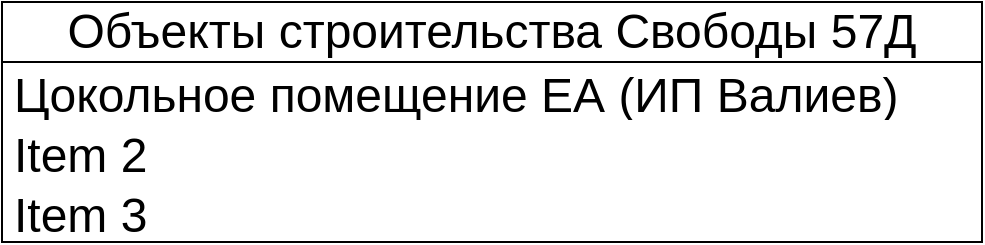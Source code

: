 <mxfile version="28.1.0">
  <diagram name="Страница — 1" id="jJp6xhVJ2gDI_GFMw5Dq">
    <mxGraphModel dx="1426" dy="743" grid="1" gridSize="10" guides="1" tooltips="1" connect="1" arrows="1" fold="1" page="1" pageScale="1" pageWidth="4681" pageHeight="3300" math="0" shadow="0">
      <root>
        <object label="" id="0">
          <mxCell />
        </object>
        <mxCell id="1" parent="0" />
        <mxCell id="VIt-c-x9ioLM3v6wMo8--2" value="Объекты строительства Свободы 57Д" style="swimlane;fontStyle=0;childLayout=stackLayout;horizontal=1;startSize=30;horizontalStack=0;resizeParent=1;resizeParentMax=0;resizeLast=0;collapsible=1;marginBottom=0;whiteSpace=wrap;html=1;fontSize=24;" parent="1" vertex="1">
          <mxGeometry x="40" y="30" width="490" height="120" as="geometry" />
        </mxCell>
        <mxCell id="VIt-c-x9ioLM3v6wMo8--3" value="Цокольное помещение ЕА (ИП Валиев)" style="text;strokeColor=none;fillColor=none;align=left;verticalAlign=middle;spacingLeft=4;spacingRight=4;overflow=hidden;points=[[0,0.5],[1,0.5]];portConstraint=eastwest;rotatable=0;whiteSpace=wrap;html=1;fontSize=24;movable=0;resizable=0;deletable=0;editable=0;locked=1;connectable=0;" parent="VIt-c-x9ioLM3v6wMo8--2" vertex="1">
          <mxGeometry y="30" width="490" height="30" as="geometry" />
        </mxCell>
        <mxCell id="VIt-c-x9ioLM3v6wMo8--4" value="Item 2" style="text;strokeColor=none;fillColor=none;align=left;verticalAlign=middle;spacingLeft=4;spacingRight=4;overflow=hidden;points=[[0,0.5],[1,0.5]];portConstraint=eastwest;rotatable=0;whiteSpace=wrap;html=1;fontSize=24;" parent="VIt-c-x9ioLM3v6wMo8--2" vertex="1">
          <mxGeometry y="60" width="490" height="30" as="geometry" />
        </mxCell>
        <mxCell id="VIt-c-x9ioLM3v6wMo8--5" value="Item 3" style="text;strokeColor=none;fillColor=none;align=left;verticalAlign=middle;spacingLeft=4;spacingRight=4;overflow=hidden;points=[[0,0.5],[1,0.5]];portConstraint=eastwest;rotatable=0;whiteSpace=wrap;html=1;fontSize=24;" parent="VIt-c-x9ioLM3v6wMo8--2" vertex="1">
          <mxGeometry y="90" width="490" height="30" as="geometry" />
        </mxCell>
      </root>
    </mxGraphModel>
  </diagram>
</mxfile>
